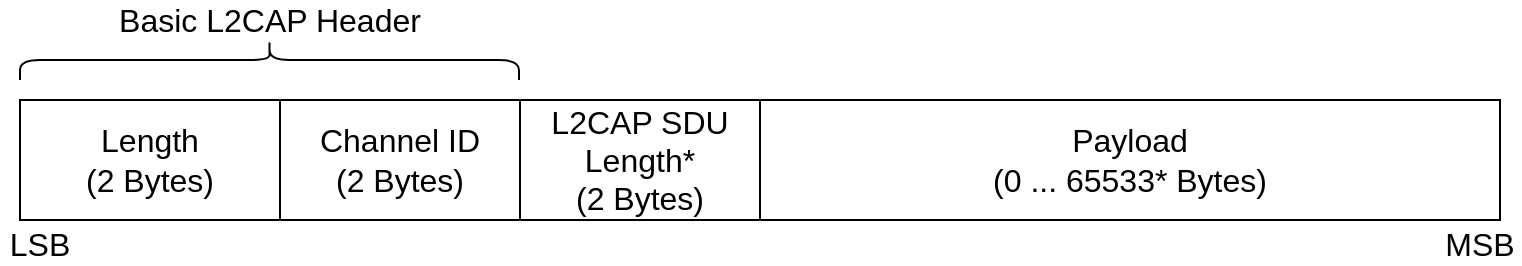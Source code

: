 <mxfile version="14.6.13" type="device"><diagram id="BPXm-SawkmNKSIrZNxvS" name="Page-1"><mxGraphModel dx="1185" dy="688" grid="1" gridSize="10" guides="1" tooltips="1" connect="1" arrows="1" fold="1" page="1" pageScale="1" pageWidth="760" pageHeight="140" math="0" shadow="0"><root><mxCell id="0"/><mxCell id="1" parent="0"/><mxCell id="wfkQLIgqe9IwIQAfflY5-1" value="&lt;font style=&quot;font-size: 16px&quot;&gt;Payload&lt;br&gt;(0 ... 65533* Bytes)&lt;br&gt;&lt;/font&gt;" style="rounded=0;whiteSpace=wrap;html=1;" parent="1" vertex="1"><mxGeometry x="380" y="50" width="370" height="60" as="geometry"/></mxCell><mxCell id="wfkQLIgqe9IwIQAfflY5-2" value="&lt;font style=&quot;font-size: 16px&quot;&gt;Channel ID&lt;br&gt;(2 Bytes)&lt;/font&gt;" style="rounded=0;whiteSpace=wrap;html=1;" parent="1" vertex="1"><mxGeometry x="140" y="50" width="120" height="60" as="geometry"/></mxCell><mxCell id="wfkQLIgqe9IwIQAfflY5-3" value="&lt;font style=&quot;font-size: 16px&quot;&gt;Length&lt;br&gt;(2 Bytes)&lt;/font&gt;" style="rounded=0;whiteSpace=wrap;html=1;" parent="1" vertex="1"><mxGeometry x="10" y="50" width="130" height="60" as="geometry"/></mxCell><mxCell id="wfkQLIgqe9IwIQAfflY5-4" value="" style="shape=curlyBracket;whiteSpace=wrap;html=1;rounded=1;rotation=90;" parent="1" vertex="1"><mxGeometry x="124.75" y="-94.75" width="20" height="249.5" as="geometry"/></mxCell><mxCell id="wfkQLIgqe9IwIQAfflY5-5" value="&lt;font style=&quot;font-size: 16px&quot;&gt;Basic L2CAP Header&lt;/font&gt;" style="text;html=1;strokeColor=none;fillColor=none;align=center;verticalAlign=middle;whiteSpace=wrap;rounded=0;" parent="1" vertex="1"><mxGeometry x="39.75" width="190" height="20" as="geometry"/></mxCell><mxCell id="wfkQLIgqe9IwIQAfflY5-6" value="MSB" style="text;html=1;strokeColor=none;fillColor=none;align=center;verticalAlign=middle;whiteSpace=wrap;rounded=0;fontSize=16;" parent="1" vertex="1"><mxGeometry x="720" y="112" width="40" height="20" as="geometry"/></mxCell><mxCell id="wfkQLIgqe9IwIQAfflY5-7" value="LSB" style="text;html=1;strokeColor=none;fillColor=none;align=center;verticalAlign=middle;whiteSpace=wrap;rounded=0;fontSize=16;" parent="1" vertex="1"><mxGeometry y="112" width="40" height="20" as="geometry"/></mxCell><mxCell id="wfkQLIgqe9IwIQAfflY5-9" value="&lt;font style=&quot;font-size: 16px&quot;&gt;L2CAP SDU Length*&lt;br&gt;(2 Bytes)&lt;/font&gt;" style="rounded=0;whiteSpace=wrap;html=1;" parent="1" vertex="1"><mxGeometry x="260" y="50" width="120" height="60" as="geometry"/></mxCell></root></mxGraphModel></diagram></mxfile>